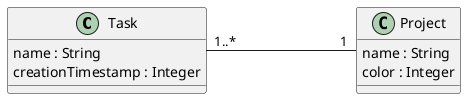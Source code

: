 @startuml

    skinparam nodesep 150

    class Task {
        name : String
        creationTimestamp : Integer
    }

    class Project {
        name : String
        color : Integer
    }

    Task "1..*" - "1" Project

@enduml